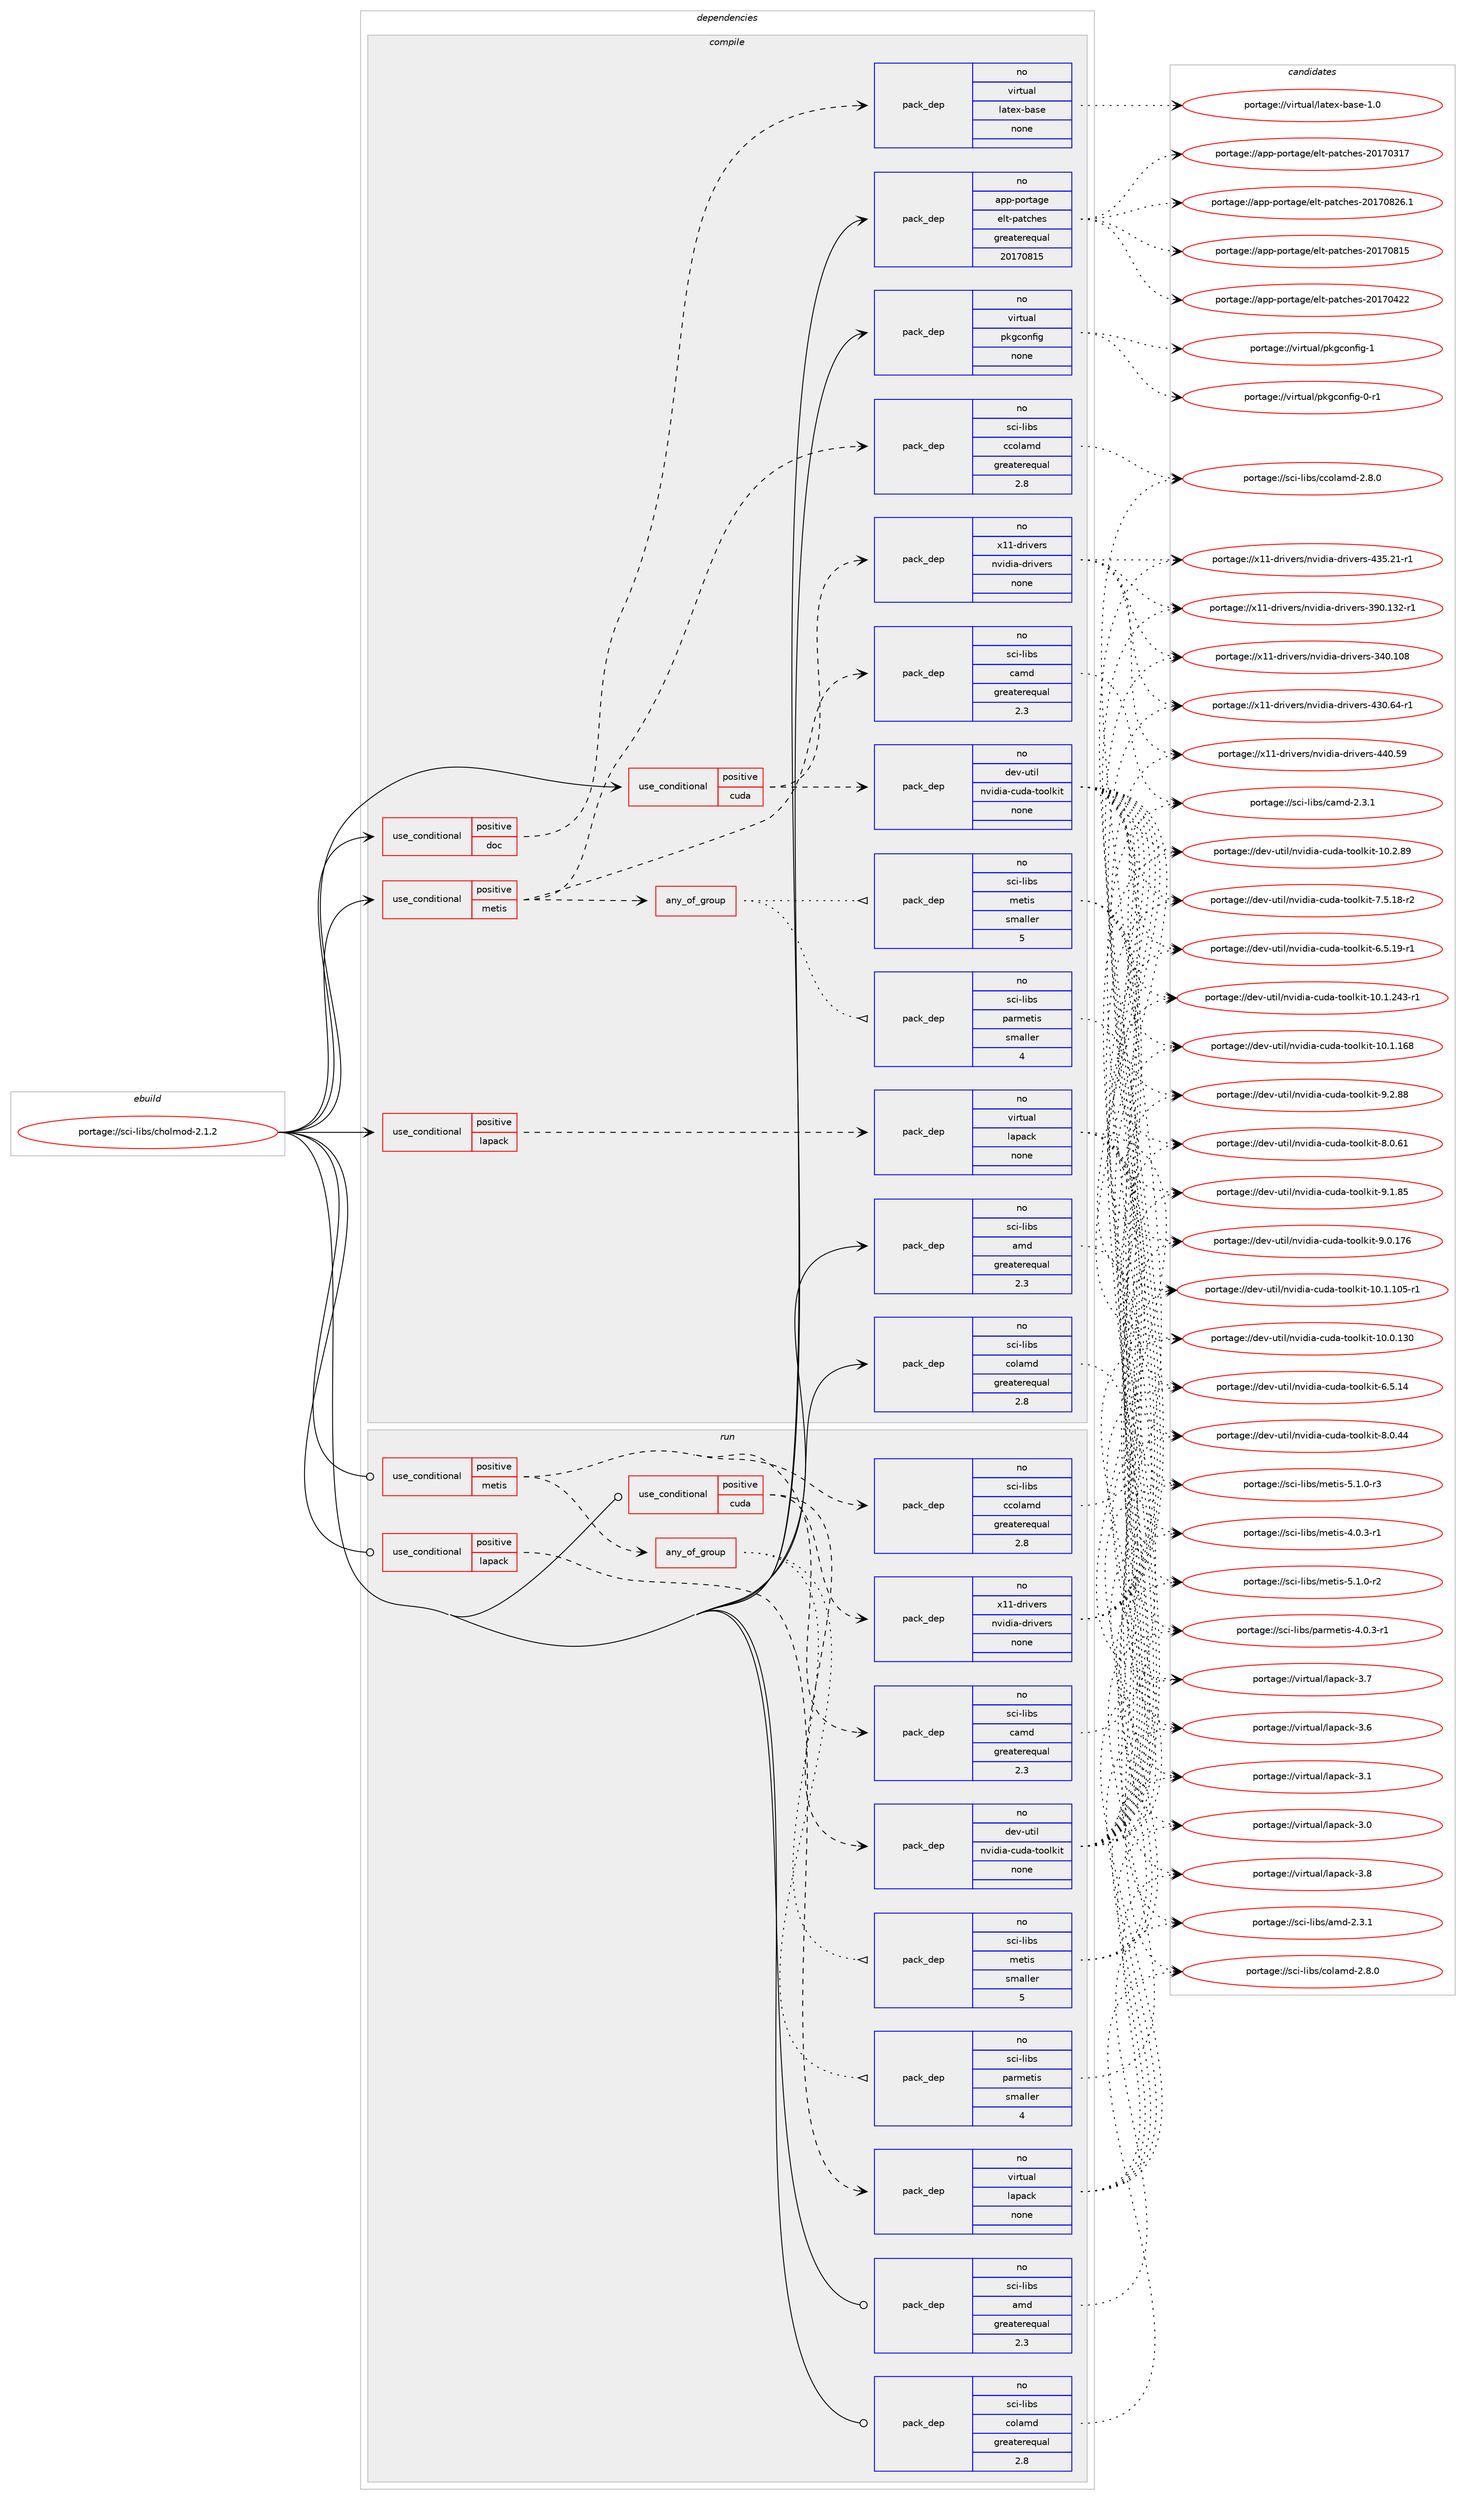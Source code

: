digraph prolog {

# *************
# Graph options
# *************

newrank=true;
concentrate=true;
compound=true;
graph [rankdir=LR,fontname=Helvetica,fontsize=10,ranksep=1.5];#, ranksep=2.5, nodesep=0.2];
edge  [arrowhead=vee];
node  [fontname=Helvetica,fontsize=10];

# **********
# The ebuild
# **********

subgraph cluster_leftcol {
color=gray;
rank=same;
label=<<i>ebuild</i>>;
id [label="portage://sci-libs/cholmod-2.1.2", color=red, width=4, href="../sci-libs/cholmod-2.1.2.svg"];
}

# ****************
# The dependencies
# ****************

subgraph cluster_midcol {
color=gray;
label=<<i>dependencies</i>>;
subgraph cluster_compile {
fillcolor="#eeeeee";
style=filled;
label=<<i>compile</i>>;
subgraph cond19227 {
dependency94292 [label=<<TABLE BORDER="0" CELLBORDER="1" CELLSPACING="0" CELLPADDING="4"><TR><TD ROWSPAN="3" CELLPADDING="10">use_conditional</TD></TR><TR><TD>positive</TD></TR><TR><TD>cuda</TD></TR></TABLE>>, shape=none, color=red];
subgraph pack73481 {
dependency94293 [label=<<TABLE BORDER="0" CELLBORDER="1" CELLSPACING="0" CELLPADDING="4" WIDTH="220"><TR><TD ROWSPAN="6" CELLPADDING="30">pack_dep</TD></TR><TR><TD WIDTH="110">no</TD></TR><TR><TD>x11-drivers</TD></TR><TR><TD>nvidia-drivers</TD></TR><TR><TD>none</TD></TR><TR><TD></TD></TR></TABLE>>, shape=none, color=blue];
}
dependency94292:e -> dependency94293:w [weight=20,style="dashed",arrowhead="vee"];
subgraph pack73482 {
dependency94294 [label=<<TABLE BORDER="0" CELLBORDER="1" CELLSPACING="0" CELLPADDING="4" WIDTH="220"><TR><TD ROWSPAN="6" CELLPADDING="30">pack_dep</TD></TR><TR><TD WIDTH="110">no</TD></TR><TR><TD>dev-util</TD></TR><TR><TD>nvidia-cuda-toolkit</TD></TR><TR><TD>none</TD></TR><TR><TD></TD></TR></TABLE>>, shape=none, color=blue];
}
dependency94292:e -> dependency94294:w [weight=20,style="dashed",arrowhead="vee"];
}
id:e -> dependency94292:w [weight=20,style="solid",arrowhead="vee"];
subgraph cond19228 {
dependency94295 [label=<<TABLE BORDER="0" CELLBORDER="1" CELLSPACING="0" CELLPADDING="4"><TR><TD ROWSPAN="3" CELLPADDING="10">use_conditional</TD></TR><TR><TD>positive</TD></TR><TR><TD>doc</TD></TR></TABLE>>, shape=none, color=red];
subgraph pack73483 {
dependency94296 [label=<<TABLE BORDER="0" CELLBORDER="1" CELLSPACING="0" CELLPADDING="4" WIDTH="220"><TR><TD ROWSPAN="6" CELLPADDING="30">pack_dep</TD></TR><TR><TD WIDTH="110">no</TD></TR><TR><TD>virtual</TD></TR><TR><TD>latex-base</TD></TR><TR><TD>none</TD></TR><TR><TD></TD></TR></TABLE>>, shape=none, color=blue];
}
dependency94295:e -> dependency94296:w [weight=20,style="dashed",arrowhead="vee"];
}
id:e -> dependency94295:w [weight=20,style="solid",arrowhead="vee"];
subgraph cond19229 {
dependency94297 [label=<<TABLE BORDER="0" CELLBORDER="1" CELLSPACING="0" CELLPADDING="4"><TR><TD ROWSPAN="3" CELLPADDING="10">use_conditional</TD></TR><TR><TD>positive</TD></TR><TR><TD>lapack</TD></TR></TABLE>>, shape=none, color=red];
subgraph pack73484 {
dependency94298 [label=<<TABLE BORDER="0" CELLBORDER="1" CELLSPACING="0" CELLPADDING="4" WIDTH="220"><TR><TD ROWSPAN="6" CELLPADDING="30">pack_dep</TD></TR><TR><TD WIDTH="110">no</TD></TR><TR><TD>virtual</TD></TR><TR><TD>lapack</TD></TR><TR><TD>none</TD></TR><TR><TD></TD></TR></TABLE>>, shape=none, color=blue];
}
dependency94297:e -> dependency94298:w [weight=20,style="dashed",arrowhead="vee"];
}
id:e -> dependency94297:w [weight=20,style="solid",arrowhead="vee"];
subgraph cond19230 {
dependency94299 [label=<<TABLE BORDER="0" CELLBORDER="1" CELLSPACING="0" CELLPADDING="4"><TR><TD ROWSPAN="3" CELLPADDING="10">use_conditional</TD></TR><TR><TD>positive</TD></TR><TR><TD>metis</TD></TR></TABLE>>, shape=none, color=red];
subgraph pack73485 {
dependency94300 [label=<<TABLE BORDER="0" CELLBORDER="1" CELLSPACING="0" CELLPADDING="4" WIDTH="220"><TR><TD ROWSPAN="6" CELLPADDING="30">pack_dep</TD></TR><TR><TD WIDTH="110">no</TD></TR><TR><TD>sci-libs</TD></TR><TR><TD>camd</TD></TR><TR><TD>greaterequal</TD></TR><TR><TD>2.3</TD></TR></TABLE>>, shape=none, color=blue];
}
dependency94299:e -> dependency94300:w [weight=20,style="dashed",arrowhead="vee"];
subgraph pack73486 {
dependency94301 [label=<<TABLE BORDER="0" CELLBORDER="1" CELLSPACING="0" CELLPADDING="4" WIDTH="220"><TR><TD ROWSPAN="6" CELLPADDING="30">pack_dep</TD></TR><TR><TD WIDTH="110">no</TD></TR><TR><TD>sci-libs</TD></TR><TR><TD>ccolamd</TD></TR><TR><TD>greaterequal</TD></TR><TR><TD>2.8</TD></TR></TABLE>>, shape=none, color=blue];
}
dependency94299:e -> dependency94301:w [weight=20,style="dashed",arrowhead="vee"];
subgraph any1500 {
dependency94302 [label=<<TABLE BORDER="0" CELLBORDER="1" CELLSPACING="0" CELLPADDING="4"><TR><TD CELLPADDING="10">any_of_group</TD></TR></TABLE>>, shape=none, color=red];subgraph pack73487 {
dependency94303 [label=<<TABLE BORDER="0" CELLBORDER="1" CELLSPACING="0" CELLPADDING="4" WIDTH="220"><TR><TD ROWSPAN="6" CELLPADDING="30">pack_dep</TD></TR><TR><TD WIDTH="110">no</TD></TR><TR><TD>sci-libs</TD></TR><TR><TD>metis</TD></TR><TR><TD>smaller</TD></TR><TR><TD>5</TD></TR></TABLE>>, shape=none, color=blue];
}
dependency94302:e -> dependency94303:w [weight=20,style="dotted",arrowhead="oinv"];
subgraph pack73488 {
dependency94304 [label=<<TABLE BORDER="0" CELLBORDER="1" CELLSPACING="0" CELLPADDING="4" WIDTH="220"><TR><TD ROWSPAN="6" CELLPADDING="30">pack_dep</TD></TR><TR><TD WIDTH="110">no</TD></TR><TR><TD>sci-libs</TD></TR><TR><TD>parmetis</TD></TR><TR><TD>smaller</TD></TR><TR><TD>4</TD></TR></TABLE>>, shape=none, color=blue];
}
dependency94302:e -> dependency94304:w [weight=20,style="dotted",arrowhead="oinv"];
}
dependency94299:e -> dependency94302:w [weight=20,style="dashed",arrowhead="vee"];
}
id:e -> dependency94299:w [weight=20,style="solid",arrowhead="vee"];
subgraph pack73489 {
dependency94305 [label=<<TABLE BORDER="0" CELLBORDER="1" CELLSPACING="0" CELLPADDING="4" WIDTH="220"><TR><TD ROWSPAN="6" CELLPADDING="30">pack_dep</TD></TR><TR><TD WIDTH="110">no</TD></TR><TR><TD>app-portage</TD></TR><TR><TD>elt-patches</TD></TR><TR><TD>greaterequal</TD></TR><TR><TD>20170815</TD></TR></TABLE>>, shape=none, color=blue];
}
id:e -> dependency94305:w [weight=20,style="solid",arrowhead="vee"];
subgraph pack73490 {
dependency94306 [label=<<TABLE BORDER="0" CELLBORDER="1" CELLSPACING="0" CELLPADDING="4" WIDTH="220"><TR><TD ROWSPAN="6" CELLPADDING="30">pack_dep</TD></TR><TR><TD WIDTH="110">no</TD></TR><TR><TD>sci-libs</TD></TR><TR><TD>amd</TD></TR><TR><TD>greaterequal</TD></TR><TR><TD>2.3</TD></TR></TABLE>>, shape=none, color=blue];
}
id:e -> dependency94306:w [weight=20,style="solid",arrowhead="vee"];
subgraph pack73491 {
dependency94307 [label=<<TABLE BORDER="0" CELLBORDER="1" CELLSPACING="0" CELLPADDING="4" WIDTH="220"><TR><TD ROWSPAN="6" CELLPADDING="30">pack_dep</TD></TR><TR><TD WIDTH="110">no</TD></TR><TR><TD>sci-libs</TD></TR><TR><TD>colamd</TD></TR><TR><TD>greaterequal</TD></TR><TR><TD>2.8</TD></TR></TABLE>>, shape=none, color=blue];
}
id:e -> dependency94307:w [weight=20,style="solid",arrowhead="vee"];
subgraph pack73492 {
dependency94308 [label=<<TABLE BORDER="0" CELLBORDER="1" CELLSPACING="0" CELLPADDING="4" WIDTH="220"><TR><TD ROWSPAN="6" CELLPADDING="30">pack_dep</TD></TR><TR><TD WIDTH="110">no</TD></TR><TR><TD>virtual</TD></TR><TR><TD>pkgconfig</TD></TR><TR><TD>none</TD></TR><TR><TD></TD></TR></TABLE>>, shape=none, color=blue];
}
id:e -> dependency94308:w [weight=20,style="solid",arrowhead="vee"];
}
subgraph cluster_compileandrun {
fillcolor="#eeeeee";
style=filled;
label=<<i>compile and run</i>>;
}
subgraph cluster_run {
fillcolor="#eeeeee";
style=filled;
label=<<i>run</i>>;
subgraph cond19231 {
dependency94309 [label=<<TABLE BORDER="0" CELLBORDER="1" CELLSPACING="0" CELLPADDING="4"><TR><TD ROWSPAN="3" CELLPADDING="10">use_conditional</TD></TR><TR><TD>positive</TD></TR><TR><TD>cuda</TD></TR></TABLE>>, shape=none, color=red];
subgraph pack73493 {
dependency94310 [label=<<TABLE BORDER="0" CELLBORDER="1" CELLSPACING="0" CELLPADDING="4" WIDTH="220"><TR><TD ROWSPAN="6" CELLPADDING="30">pack_dep</TD></TR><TR><TD WIDTH="110">no</TD></TR><TR><TD>x11-drivers</TD></TR><TR><TD>nvidia-drivers</TD></TR><TR><TD>none</TD></TR><TR><TD></TD></TR></TABLE>>, shape=none, color=blue];
}
dependency94309:e -> dependency94310:w [weight=20,style="dashed",arrowhead="vee"];
subgraph pack73494 {
dependency94311 [label=<<TABLE BORDER="0" CELLBORDER="1" CELLSPACING="0" CELLPADDING="4" WIDTH="220"><TR><TD ROWSPAN="6" CELLPADDING="30">pack_dep</TD></TR><TR><TD WIDTH="110">no</TD></TR><TR><TD>dev-util</TD></TR><TR><TD>nvidia-cuda-toolkit</TD></TR><TR><TD>none</TD></TR><TR><TD></TD></TR></TABLE>>, shape=none, color=blue];
}
dependency94309:e -> dependency94311:w [weight=20,style="dashed",arrowhead="vee"];
}
id:e -> dependency94309:w [weight=20,style="solid",arrowhead="odot"];
subgraph cond19232 {
dependency94312 [label=<<TABLE BORDER="0" CELLBORDER="1" CELLSPACING="0" CELLPADDING="4"><TR><TD ROWSPAN="3" CELLPADDING="10">use_conditional</TD></TR><TR><TD>positive</TD></TR><TR><TD>lapack</TD></TR></TABLE>>, shape=none, color=red];
subgraph pack73495 {
dependency94313 [label=<<TABLE BORDER="0" CELLBORDER="1" CELLSPACING="0" CELLPADDING="4" WIDTH="220"><TR><TD ROWSPAN="6" CELLPADDING="30">pack_dep</TD></TR><TR><TD WIDTH="110">no</TD></TR><TR><TD>virtual</TD></TR><TR><TD>lapack</TD></TR><TR><TD>none</TD></TR><TR><TD></TD></TR></TABLE>>, shape=none, color=blue];
}
dependency94312:e -> dependency94313:w [weight=20,style="dashed",arrowhead="vee"];
}
id:e -> dependency94312:w [weight=20,style="solid",arrowhead="odot"];
subgraph cond19233 {
dependency94314 [label=<<TABLE BORDER="0" CELLBORDER="1" CELLSPACING="0" CELLPADDING="4"><TR><TD ROWSPAN="3" CELLPADDING="10">use_conditional</TD></TR><TR><TD>positive</TD></TR><TR><TD>metis</TD></TR></TABLE>>, shape=none, color=red];
subgraph pack73496 {
dependency94315 [label=<<TABLE BORDER="0" CELLBORDER="1" CELLSPACING="0" CELLPADDING="4" WIDTH="220"><TR><TD ROWSPAN="6" CELLPADDING="30">pack_dep</TD></TR><TR><TD WIDTH="110">no</TD></TR><TR><TD>sci-libs</TD></TR><TR><TD>camd</TD></TR><TR><TD>greaterequal</TD></TR><TR><TD>2.3</TD></TR></TABLE>>, shape=none, color=blue];
}
dependency94314:e -> dependency94315:w [weight=20,style="dashed",arrowhead="vee"];
subgraph pack73497 {
dependency94316 [label=<<TABLE BORDER="0" CELLBORDER="1" CELLSPACING="0" CELLPADDING="4" WIDTH="220"><TR><TD ROWSPAN="6" CELLPADDING="30">pack_dep</TD></TR><TR><TD WIDTH="110">no</TD></TR><TR><TD>sci-libs</TD></TR><TR><TD>ccolamd</TD></TR><TR><TD>greaterequal</TD></TR><TR><TD>2.8</TD></TR></TABLE>>, shape=none, color=blue];
}
dependency94314:e -> dependency94316:w [weight=20,style="dashed",arrowhead="vee"];
subgraph any1501 {
dependency94317 [label=<<TABLE BORDER="0" CELLBORDER="1" CELLSPACING="0" CELLPADDING="4"><TR><TD CELLPADDING="10">any_of_group</TD></TR></TABLE>>, shape=none, color=red];subgraph pack73498 {
dependency94318 [label=<<TABLE BORDER="0" CELLBORDER="1" CELLSPACING="0" CELLPADDING="4" WIDTH="220"><TR><TD ROWSPAN="6" CELLPADDING="30">pack_dep</TD></TR><TR><TD WIDTH="110">no</TD></TR><TR><TD>sci-libs</TD></TR><TR><TD>metis</TD></TR><TR><TD>smaller</TD></TR><TR><TD>5</TD></TR></TABLE>>, shape=none, color=blue];
}
dependency94317:e -> dependency94318:w [weight=20,style="dotted",arrowhead="oinv"];
subgraph pack73499 {
dependency94319 [label=<<TABLE BORDER="0" CELLBORDER="1" CELLSPACING="0" CELLPADDING="4" WIDTH="220"><TR><TD ROWSPAN="6" CELLPADDING="30">pack_dep</TD></TR><TR><TD WIDTH="110">no</TD></TR><TR><TD>sci-libs</TD></TR><TR><TD>parmetis</TD></TR><TR><TD>smaller</TD></TR><TR><TD>4</TD></TR></TABLE>>, shape=none, color=blue];
}
dependency94317:e -> dependency94319:w [weight=20,style="dotted",arrowhead="oinv"];
}
dependency94314:e -> dependency94317:w [weight=20,style="dashed",arrowhead="vee"];
}
id:e -> dependency94314:w [weight=20,style="solid",arrowhead="odot"];
subgraph pack73500 {
dependency94320 [label=<<TABLE BORDER="0" CELLBORDER="1" CELLSPACING="0" CELLPADDING="4" WIDTH="220"><TR><TD ROWSPAN="6" CELLPADDING="30">pack_dep</TD></TR><TR><TD WIDTH="110">no</TD></TR><TR><TD>sci-libs</TD></TR><TR><TD>amd</TD></TR><TR><TD>greaterequal</TD></TR><TR><TD>2.3</TD></TR></TABLE>>, shape=none, color=blue];
}
id:e -> dependency94320:w [weight=20,style="solid",arrowhead="odot"];
subgraph pack73501 {
dependency94321 [label=<<TABLE BORDER="0" CELLBORDER="1" CELLSPACING="0" CELLPADDING="4" WIDTH="220"><TR><TD ROWSPAN="6" CELLPADDING="30">pack_dep</TD></TR><TR><TD WIDTH="110">no</TD></TR><TR><TD>sci-libs</TD></TR><TR><TD>colamd</TD></TR><TR><TD>greaterequal</TD></TR><TR><TD>2.8</TD></TR></TABLE>>, shape=none, color=blue];
}
id:e -> dependency94321:w [weight=20,style="solid",arrowhead="odot"];
}
}

# **************
# The candidates
# **************

subgraph cluster_choices {
rank=same;
color=gray;
label=<<i>candidates</i>>;

subgraph choice73481 {
color=black;
nodesep=1;
choice12049494510011410511810111411547110118105100105974510011410511810111411545525248465357 [label="portage://x11-drivers/nvidia-drivers-440.59", color=red, width=4,href="../x11-drivers/nvidia-drivers-440.59.svg"];
choice120494945100114105118101114115471101181051001059745100114105118101114115455251534650494511449 [label="portage://x11-drivers/nvidia-drivers-435.21-r1", color=red, width=4,href="../x11-drivers/nvidia-drivers-435.21-r1.svg"];
choice120494945100114105118101114115471101181051001059745100114105118101114115455251484654524511449 [label="portage://x11-drivers/nvidia-drivers-430.64-r1", color=red, width=4,href="../x11-drivers/nvidia-drivers-430.64-r1.svg"];
choice12049494510011410511810111411547110118105100105974510011410511810111411545515748464951504511449 [label="portage://x11-drivers/nvidia-drivers-390.132-r1", color=red, width=4,href="../x11-drivers/nvidia-drivers-390.132-r1.svg"];
choice1204949451001141051181011141154711011810510010597451001141051181011141154551524846494856 [label="portage://x11-drivers/nvidia-drivers-340.108", color=red, width=4,href="../x11-drivers/nvidia-drivers-340.108.svg"];
dependency94293:e -> choice12049494510011410511810111411547110118105100105974510011410511810111411545525248465357:w [style=dotted,weight="100"];
dependency94293:e -> choice120494945100114105118101114115471101181051001059745100114105118101114115455251534650494511449:w [style=dotted,weight="100"];
dependency94293:e -> choice120494945100114105118101114115471101181051001059745100114105118101114115455251484654524511449:w [style=dotted,weight="100"];
dependency94293:e -> choice12049494510011410511810111411547110118105100105974510011410511810111411545515748464951504511449:w [style=dotted,weight="100"];
dependency94293:e -> choice1204949451001141051181011141154711011810510010597451001141051181011141154551524846494856:w [style=dotted,weight="100"];
}
subgraph choice73482 {
color=black;
nodesep=1;
choice1001011184511711610510847110118105100105974599117100974511611111110810710511645574650465656 [label="portage://dev-util/nvidia-cuda-toolkit-9.2.88", color=red, width=4,href="../dev-util/nvidia-cuda-toolkit-9.2.88.svg"];
choice1001011184511711610510847110118105100105974599117100974511611111110810710511645574649465653 [label="portage://dev-util/nvidia-cuda-toolkit-9.1.85", color=red, width=4,href="../dev-util/nvidia-cuda-toolkit-9.1.85.svg"];
choice100101118451171161051084711011810510010597459911710097451161111111081071051164557464846495554 [label="portage://dev-util/nvidia-cuda-toolkit-9.0.176", color=red, width=4,href="../dev-util/nvidia-cuda-toolkit-9.0.176.svg"];
choice1001011184511711610510847110118105100105974599117100974511611111110810710511645564648465449 [label="portage://dev-util/nvidia-cuda-toolkit-8.0.61", color=red, width=4,href="../dev-util/nvidia-cuda-toolkit-8.0.61.svg"];
choice1001011184511711610510847110118105100105974599117100974511611111110810710511645564648465252 [label="portage://dev-util/nvidia-cuda-toolkit-8.0.44", color=red, width=4,href="../dev-util/nvidia-cuda-toolkit-8.0.44.svg"];
choice10010111845117116105108471101181051001059745991171009745116111111108107105116455546534649564511450 [label="portage://dev-util/nvidia-cuda-toolkit-7.5.18-r2", color=red, width=4,href="../dev-util/nvidia-cuda-toolkit-7.5.18-r2.svg"];
choice10010111845117116105108471101181051001059745991171009745116111111108107105116455446534649574511449 [label="portage://dev-util/nvidia-cuda-toolkit-6.5.19-r1", color=red, width=4,href="../dev-util/nvidia-cuda-toolkit-6.5.19-r1.svg"];
choice1001011184511711610510847110118105100105974599117100974511611111110810710511645544653464952 [label="portage://dev-util/nvidia-cuda-toolkit-6.5.14", color=red, width=4,href="../dev-util/nvidia-cuda-toolkit-6.5.14.svg"];
choice100101118451171161051084711011810510010597459911710097451161111111081071051164549484650465657 [label="portage://dev-util/nvidia-cuda-toolkit-10.2.89", color=red, width=4,href="../dev-util/nvidia-cuda-toolkit-10.2.89.svg"];
choice100101118451171161051084711011810510010597459911710097451161111111081071051164549484649465052514511449 [label="portage://dev-util/nvidia-cuda-toolkit-10.1.243-r1", color=red, width=4,href="../dev-util/nvidia-cuda-toolkit-10.1.243-r1.svg"];
choice10010111845117116105108471101181051001059745991171009745116111111108107105116454948464946495456 [label="portage://dev-util/nvidia-cuda-toolkit-10.1.168", color=red, width=4,href="../dev-util/nvidia-cuda-toolkit-10.1.168.svg"];
choice100101118451171161051084711011810510010597459911710097451161111111081071051164549484649464948534511449 [label="portage://dev-util/nvidia-cuda-toolkit-10.1.105-r1", color=red, width=4,href="../dev-util/nvidia-cuda-toolkit-10.1.105-r1.svg"];
choice10010111845117116105108471101181051001059745991171009745116111111108107105116454948464846495148 [label="portage://dev-util/nvidia-cuda-toolkit-10.0.130", color=red, width=4,href="../dev-util/nvidia-cuda-toolkit-10.0.130.svg"];
dependency94294:e -> choice1001011184511711610510847110118105100105974599117100974511611111110810710511645574650465656:w [style=dotted,weight="100"];
dependency94294:e -> choice1001011184511711610510847110118105100105974599117100974511611111110810710511645574649465653:w [style=dotted,weight="100"];
dependency94294:e -> choice100101118451171161051084711011810510010597459911710097451161111111081071051164557464846495554:w [style=dotted,weight="100"];
dependency94294:e -> choice1001011184511711610510847110118105100105974599117100974511611111110810710511645564648465449:w [style=dotted,weight="100"];
dependency94294:e -> choice1001011184511711610510847110118105100105974599117100974511611111110810710511645564648465252:w [style=dotted,weight="100"];
dependency94294:e -> choice10010111845117116105108471101181051001059745991171009745116111111108107105116455546534649564511450:w [style=dotted,weight="100"];
dependency94294:e -> choice10010111845117116105108471101181051001059745991171009745116111111108107105116455446534649574511449:w [style=dotted,weight="100"];
dependency94294:e -> choice1001011184511711610510847110118105100105974599117100974511611111110810710511645544653464952:w [style=dotted,weight="100"];
dependency94294:e -> choice100101118451171161051084711011810510010597459911710097451161111111081071051164549484650465657:w [style=dotted,weight="100"];
dependency94294:e -> choice100101118451171161051084711011810510010597459911710097451161111111081071051164549484649465052514511449:w [style=dotted,weight="100"];
dependency94294:e -> choice10010111845117116105108471101181051001059745991171009745116111111108107105116454948464946495456:w [style=dotted,weight="100"];
dependency94294:e -> choice100101118451171161051084711011810510010597459911710097451161111111081071051164549484649464948534511449:w [style=dotted,weight="100"];
dependency94294:e -> choice10010111845117116105108471101181051001059745991171009745116111111108107105116454948464846495148:w [style=dotted,weight="100"];
}
subgraph choice73483 {
color=black;
nodesep=1;
choice11810511411611797108471089711610112045989711510145494648 [label="portage://virtual/latex-base-1.0", color=red, width=4,href="../virtual/latex-base-1.0.svg"];
dependency94296:e -> choice11810511411611797108471089711610112045989711510145494648:w [style=dotted,weight="100"];
}
subgraph choice73484 {
color=black;
nodesep=1;
choice118105114116117971084710897112979910745514656 [label="portage://virtual/lapack-3.8", color=red, width=4,href="../virtual/lapack-3.8.svg"];
choice118105114116117971084710897112979910745514655 [label="portage://virtual/lapack-3.7", color=red, width=4,href="../virtual/lapack-3.7.svg"];
choice118105114116117971084710897112979910745514654 [label="portage://virtual/lapack-3.6", color=red, width=4,href="../virtual/lapack-3.6.svg"];
choice118105114116117971084710897112979910745514649 [label="portage://virtual/lapack-3.1", color=red, width=4,href="../virtual/lapack-3.1.svg"];
choice118105114116117971084710897112979910745514648 [label="portage://virtual/lapack-3.0", color=red, width=4,href="../virtual/lapack-3.0.svg"];
dependency94298:e -> choice118105114116117971084710897112979910745514656:w [style=dotted,weight="100"];
dependency94298:e -> choice118105114116117971084710897112979910745514655:w [style=dotted,weight="100"];
dependency94298:e -> choice118105114116117971084710897112979910745514654:w [style=dotted,weight="100"];
dependency94298:e -> choice118105114116117971084710897112979910745514649:w [style=dotted,weight="100"];
dependency94298:e -> choice118105114116117971084710897112979910745514648:w [style=dotted,weight="100"];
}
subgraph choice73485 {
color=black;
nodesep=1;
choice115991054510810598115479997109100455046514649 [label="portage://sci-libs/camd-2.3.1", color=red, width=4,href="../sci-libs/camd-2.3.1.svg"];
dependency94300:e -> choice115991054510810598115479997109100455046514649:w [style=dotted,weight="100"];
}
subgraph choice73486 {
color=black;
nodesep=1;
choice11599105451081059811547999911110897109100455046564648 [label="portage://sci-libs/ccolamd-2.8.0", color=red, width=4,href="../sci-libs/ccolamd-2.8.0.svg"];
dependency94301:e -> choice11599105451081059811547999911110897109100455046564648:w [style=dotted,weight="100"];
}
subgraph choice73487 {
color=black;
nodesep=1;
choice115991054510810598115471091011161051154553464946484511451 [label="portage://sci-libs/metis-5.1.0-r3", color=red, width=4,href="../sci-libs/metis-5.1.0-r3.svg"];
choice115991054510810598115471091011161051154553464946484511450 [label="portage://sci-libs/metis-5.1.0-r2", color=red, width=4,href="../sci-libs/metis-5.1.0-r2.svg"];
choice115991054510810598115471091011161051154552464846514511449 [label="portage://sci-libs/metis-4.0.3-r1", color=red, width=4,href="../sci-libs/metis-4.0.3-r1.svg"];
dependency94303:e -> choice115991054510810598115471091011161051154553464946484511451:w [style=dotted,weight="100"];
dependency94303:e -> choice115991054510810598115471091011161051154553464946484511450:w [style=dotted,weight="100"];
dependency94303:e -> choice115991054510810598115471091011161051154552464846514511449:w [style=dotted,weight="100"];
}
subgraph choice73488 {
color=black;
nodesep=1;
choice11599105451081059811547112971141091011161051154552464846514511449 [label="portage://sci-libs/parmetis-4.0.3-r1", color=red, width=4,href="../sci-libs/parmetis-4.0.3-r1.svg"];
dependency94304:e -> choice11599105451081059811547112971141091011161051154552464846514511449:w [style=dotted,weight="100"];
}
subgraph choice73489 {
color=black;
nodesep=1;
choice971121124511211111411697103101471011081164511297116991041011154550484955485650544649 [label="portage://app-portage/elt-patches-20170826.1", color=red, width=4,href="../app-portage/elt-patches-20170826.1.svg"];
choice97112112451121111141169710310147101108116451129711699104101115455048495548564953 [label="portage://app-portage/elt-patches-20170815", color=red, width=4,href="../app-portage/elt-patches-20170815.svg"];
choice97112112451121111141169710310147101108116451129711699104101115455048495548525050 [label="portage://app-portage/elt-patches-20170422", color=red, width=4,href="../app-portage/elt-patches-20170422.svg"];
choice97112112451121111141169710310147101108116451129711699104101115455048495548514955 [label="portage://app-portage/elt-patches-20170317", color=red, width=4,href="../app-portage/elt-patches-20170317.svg"];
dependency94305:e -> choice971121124511211111411697103101471011081164511297116991041011154550484955485650544649:w [style=dotted,weight="100"];
dependency94305:e -> choice97112112451121111141169710310147101108116451129711699104101115455048495548564953:w [style=dotted,weight="100"];
dependency94305:e -> choice97112112451121111141169710310147101108116451129711699104101115455048495548525050:w [style=dotted,weight="100"];
dependency94305:e -> choice97112112451121111141169710310147101108116451129711699104101115455048495548514955:w [style=dotted,weight="100"];
}
subgraph choice73490 {
color=black;
nodesep=1;
choice1159910545108105981154797109100455046514649 [label="portage://sci-libs/amd-2.3.1", color=red, width=4,href="../sci-libs/amd-2.3.1.svg"];
dependency94306:e -> choice1159910545108105981154797109100455046514649:w [style=dotted,weight="100"];
}
subgraph choice73491 {
color=black;
nodesep=1;
choice115991054510810598115479911110897109100455046564648 [label="portage://sci-libs/colamd-2.8.0", color=red, width=4,href="../sci-libs/colamd-2.8.0.svg"];
dependency94307:e -> choice115991054510810598115479911110897109100455046564648:w [style=dotted,weight="100"];
}
subgraph choice73492 {
color=black;
nodesep=1;
choice1181051141161179710847112107103991111101021051034549 [label="portage://virtual/pkgconfig-1", color=red, width=4,href="../virtual/pkgconfig-1.svg"];
choice11810511411611797108471121071039911111010210510345484511449 [label="portage://virtual/pkgconfig-0-r1", color=red, width=4,href="../virtual/pkgconfig-0-r1.svg"];
dependency94308:e -> choice1181051141161179710847112107103991111101021051034549:w [style=dotted,weight="100"];
dependency94308:e -> choice11810511411611797108471121071039911111010210510345484511449:w [style=dotted,weight="100"];
}
subgraph choice73493 {
color=black;
nodesep=1;
choice12049494510011410511810111411547110118105100105974510011410511810111411545525248465357 [label="portage://x11-drivers/nvidia-drivers-440.59", color=red, width=4,href="../x11-drivers/nvidia-drivers-440.59.svg"];
choice120494945100114105118101114115471101181051001059745100114105118101114115455251534650494511449 [label="portage://x11-drivers/nvidia-drivers-435.21-r1", color=red, width=4,href="../x11-drivers/nvidia-drivers-435.21-r1.svg"];
choice120494945100114105118101114115471101181051001059745100114105118101114115455251484654524511449 [label="portage://x11-drivers/nvidia-drivers-430.64-r1", color=red, width=4,href="../x11-drivers/nvidia-drivers-430.64-r1.svg"];
choice12049494510011410511810111411547110118105100105974510011410511810111411545515748464951504511449 [label="portage://x11-drivers/nvidia-drivers-390.132-r1", color=red, width=4,href="../x11-drivers/nvidia-drivers-390.132-r1.svg"];
choice1204949451001141051181011141154711011810510010597451001141051181011141154551524846494856 [label="portage://x11-drivers/nvidia-drivers-340.108", color=red, width=4,href="../x11-drivers/nvidia-drivers-340.108.svg"];
dependency94310:e -> choice12049494510011410511810111411547110118105100105974510011410511810111411545525248465357:w [style=dotted,weight="100"];
dependency94310:e -> choice120494945100114105118101114115471101181051001059745100114105118101114115455251534650494511449:w [style=dotted,weight="100"];
dependency94310:e -> choice120494945100114105118101114115471101181051001059745100114105118101114115455251484654524511449:w [style=dotted,weight="100"];
dependency94310:e -> choice12049494510011410511810111411547110118105100105974510011410511810111411545515748464951504511449:w [style=dotted,weight="100"];
dependency94310:e -> choice1204949451001141051181011141154711011810510010597451001141051181011141154551524846494856:w [style=dotted,weight="100"];
}
subgraph choice73494 {
color=black;
nodesep=1;
choice1001011184511711610510847110118105100105974599117100974511611111110810710511645574650465656 [label="portage://dev-util/nvidia-cuda-toolkit-9.2.88", color=red, width=4,href="../dev-util/nvidia-cuda-toolkit-9.2.88.svg"];
choice1001011184511711610510847110118105100105974599117100974511611111110810710511645574649465653 [label="portage://dev-util/nvidia-cuda-toolkit-9.1.85", color=red, width=4,href="../dev-util/nvidia-cuda-toolkit-9.1.85.svg"];
choice100101118451171161051084711011810510010597459911710097451161111111081071051164557464846495554 [label="portage://dev-util/nvidia-cuda-toolkit-9.0.176", color=red, width=4,href="../dev-util/nvidia-cuda-toolkit-9.0.176.svg"];
choice1001011184511711610510847110118105100105974599117100974511611111110810710511645564648465449 [label="portage://dev-util/nvidia-cuda-toolkit-8.0.61", color=red, width=4,href="../dev-util/nvidia-cuda-toolkit-8.0.61.svg"];
choice1001011184511711610510847110118105100105974599117100974511611111110810710511645564648465252 [label="portage://dev-util/nvidia-cuda-toolkit-8.0.44", color=red, width=4,href="../dev-util/nvidia-cuda-toolkit-8.0.44.svg"];
choice10010111845117116105108471101181051001059745991171009745116111111108107105116455546534649564511450 [label="portage://dev-util/nvidia-cuda-toolkit-7.5.18-r2", color=red, width=4,href="../dev-util/nvidia-cuda-toolkit-7.5.18-r2.svg"];
choice10010111845117116105108471101181051001059745991171009745116111111108107105116455446534649574511449 [label="portage://dev-util/nvidia-cuda-toolkit-6.5.19-r1", color=red, width=4,href="../dev-util/nvidia-cuda-toolkit-6.5.19-r1.svg"];
choice1001011184511711610510847110118105100105974599117100974511611111110810710511645544653464952 [label="portage://dev-util/nvidia-cuda-toolkit-6.5.14", color=red, width=4,href="../dev-util/nvidia-cuda-toolkit-6.5.14.svg"];
choice100101118451171161051084711011810510010597459911710097451161111111081071051164549484650465657 [label="portage://dev-util/nvidia-cuda-toolkit-10.2.89", color=red, width=4,href="../dev-util/nvidia-cuda-toolkit-10.2.89.svg"];
choice100101118451171161051084711011810510010597459911710097451161111111081071051164549484649465052514511449 [label="portage://dev-util/nvidia-cuda-toolkit-10.1.243-r1", color=red, width=4,href="../dev-util/nvidia-cuda-toolkit-10.1.243-r1.svg"];
choice10010111845117116105108471101181051001059745991171009745116111111108107105116454948464946495456 [label="portage://dev-util/nvidia-cuda-toolkit-10.1.168", color=red, width=4,href="../dev-util/nvidia-cuda-toolkit-10.1.168.svg"];
choice100101118451171161051084711011810510010597459911710097451161111111081071051164549484649464948534511449 [label="portage://dev-util/nvidia-cuda-toolkit-10.1.105-r1", color=red, width=4,href="../dev-util/nvidia-cuda-toolkit-10.1.105-r1.svg"];
choice10010111845117116105108471101181051001059745991171009745116111111108107105116454948464846495148 [label="portage://dev-util/nvidia-cuda-toolkit-10.0.130", color=red, width=4,href="../dev-util/nvidia-cuda-toolkit-10.0.130.svg"];
dependency94311:e -> choice1001011184511711610510847110118105100105974599117100974511611111110810710511645574650465656:w [style=dotted,weight="100"];
dependency94311:e -> choice1001011184511711610510847110118105100105974599117100974511611111110810710511645574649465653:w [style=dotted,weight="100"];
dependency94311:e -> choice100101118451171161051084711011810510010597459911710097451161111111081071051164557464846495554:w [style=dotted,weight="100"];
dependency94311:e -> choice1001011184511711610510847110118105100105974599117100974511611111110810710511645564648465449:w [style=dotted,weight="100"];
dependency94311:e -> choice1001011184511711610510847110118105100105974599117100974511611111110810710511645564648465252:w [style=dotted,weight="100"];
dependency94311:e -> choice10010111845117116105108471101181051001059745991171009745116111111108107105116455546534649564511450:w [style=dotted,weight="100"];
dependency94311:e -> choice10010111845117116105108471101181051001059745991171009745116111111108107105116455446534649574511449:w [style=dotted,weight="100"];
dependency94311:e -> choice1001011184511711610510847110118105100105974599117100974511611111110810710511645544653464952:w [style=dotted,weight="100"];
dependency94311:e -> choice100101118451171161051084711011810510010597459911710097451161111111081071051164549484650465657:w [style=dotted,weight="100"];
dependency94311:e -> choice100101118451171161051084711011810510010597459911710097451161111111081071051164549484649465052514511449:w [style=dotted,weight="100"];
dependency94311:e -> choice10010111845117116105108471101181051001059745991171009745116111111108107105116454948464946495456:w [style=dotted,weight="100"];
dependency94311:e -> choice100101118451171161051084711011810510010597459911710097451161111111081071051164549484649464948534511449:w [style=dotted,weight="100"];
dependency94311:e -> choice10010111845117116105108471101181051001059745991171009745116111111108107105116454948464846495148:w [style=dotted,weight="100"];
}
subgraph choice73495 {
color=black;
nodesep=1;
choice118105114116117971084710897112979910745514656 [label="portage://virtual/lapack-3.8", color=red, width=4,href="../virtual/lapack-3.8.svg"];
choice118105114116117971084710897112979910745514655 [label="portage://virtual/lapack-3.7", color=red, width=4,href="../virtual/lapack-3.7.svg"];
choice118105114116117971084710897112979910745514654 [label="portage://virtual/lapack-3.6", color=red, width=4,href="../virtual/lapack-3.6.svg"];
choice118105114116117971084710897112979910745514649 [label="portage://virtual/lapack-3.1", color=red, width=4,href="../virtual/lapack-3.1.svg"];
choice118105114116117971084710897112979910745514648 [label="portage://virtual/lapack-3.0", color=red, width=4,href="../virtual/lapack-3.0.svg"];
dependency94313:e -> choice118105114116117971084710897112979910745514656:w [style=dotted,weight="100"];
dependency94313:e -> choice118105114116117971084710897112979910745514655:w [style=dotted,weight="100"];
dependency94313:e -> choice118105114116117971084710897112979910745514654:w [style=dotted,weight="100"];
dependency94313:e -> choice118105114116117971084710897112979910745514649:w [style=dotted,weight="100"];
dependency94313:e -> choice118105114116117971084710897112979910745514648:w [style=dotted,weight="100"];
}
subgraph choice73496 {
color=black;
nodesep=1;
choice115991054510810598115479997109100455046514649 [label="portage://sci-libs/camd-2.3.1", color=red, width=4,href="../sci-libs/camd-2.3.1.svg"];
dependency94315:e -> choice115991054510810598115479997109100455046514649:w [style=dotted,weight="100"];
}
subgraph choice73497 {
color=black;
nodesep=1;
choice11599105451081059811547999911110897109100455046564648 [label="portage://sci-libs/ccolamd-2.8.0", color=red, width=4,href="../sci-libs/ccolamd-2.8.0.svg"];
dependency94316:e -> choice11599105451081059811547999911110897109100455046564648:w [style=dotted,weight="100"];
}
subgraph choice73498 {
color=black;
nodesep=1;
choice115991054510810598115471091011161051154553464946484511451 [label="portage://sci-libs/metis-5.1.0-r3", color=red, width=4,href="../sci-libs/metis-5.1.0-r3.svg"];
choice115991054510810598115471091011161051154553464946484511450 [label="portage://sci-libs/metis-5.1.0-r2", color=red, width=4,href="../sci-libs/metis-5.1.0-r2.svg"];
choice115991054510810598115471091011161051154552464846514511449 [label="portage://sci-libs/metis-4.0.3-r1", color=red, width=4,href="../sci-libs/metis-4.0.3-r1.svg"];
dependency94318:e -> choice115991054510810598115471091011161051154553464946484511451:w [style=dotted,weight="100"];
dependency94318:e -> choice115991054510810598115471091011161051154553464946484511450:w [style=dotted,weight="100"];
dependency94318:e -> choice115991054510810598115471091011161051154552464846514511449:w [style=dotted,weight="100"];
}
subgraph choice73499 {
color=black;
nodesep=1;
choice11599105451081059811547112971141091011161051154552464846514511449 [label="portage://sci-libs/parmetis-4.0.3-r1", color=red, width=4,href="../sci-libs/parmetis-4.0.3-r1.svg"];
dependency94319:e -> choice11599105451081059811547112971141091011161051154552464846514511449:w [style=dotted,weight="100"];
}
subgraph choice73500 {
color=black;
nodesep=1;
choice1159910545108105981154797109100455046514649 [label="portage://sci-libs/amd-2.3.1", color=red, width=4,href="../sci-libs/amd-2.3.1.svg"];
dependency94320:e -> choice1159910545108105981154797109100455046514649:w [style=dotted,weight="100"];
}
subgraph choice73501 {
color=black;
nodesep=1;
choice115991054510810598115479911110897109100455046564648 [label="portage://sci-libs/colamd-2.8.0", color=red, width=4,href="../sci-libs/colamd-2.8.0.svg"];
dependency94321:e -> choice115991054510810598115479911110897109100455046564648:w [style=dotted,weight="100"];
}
}

}
